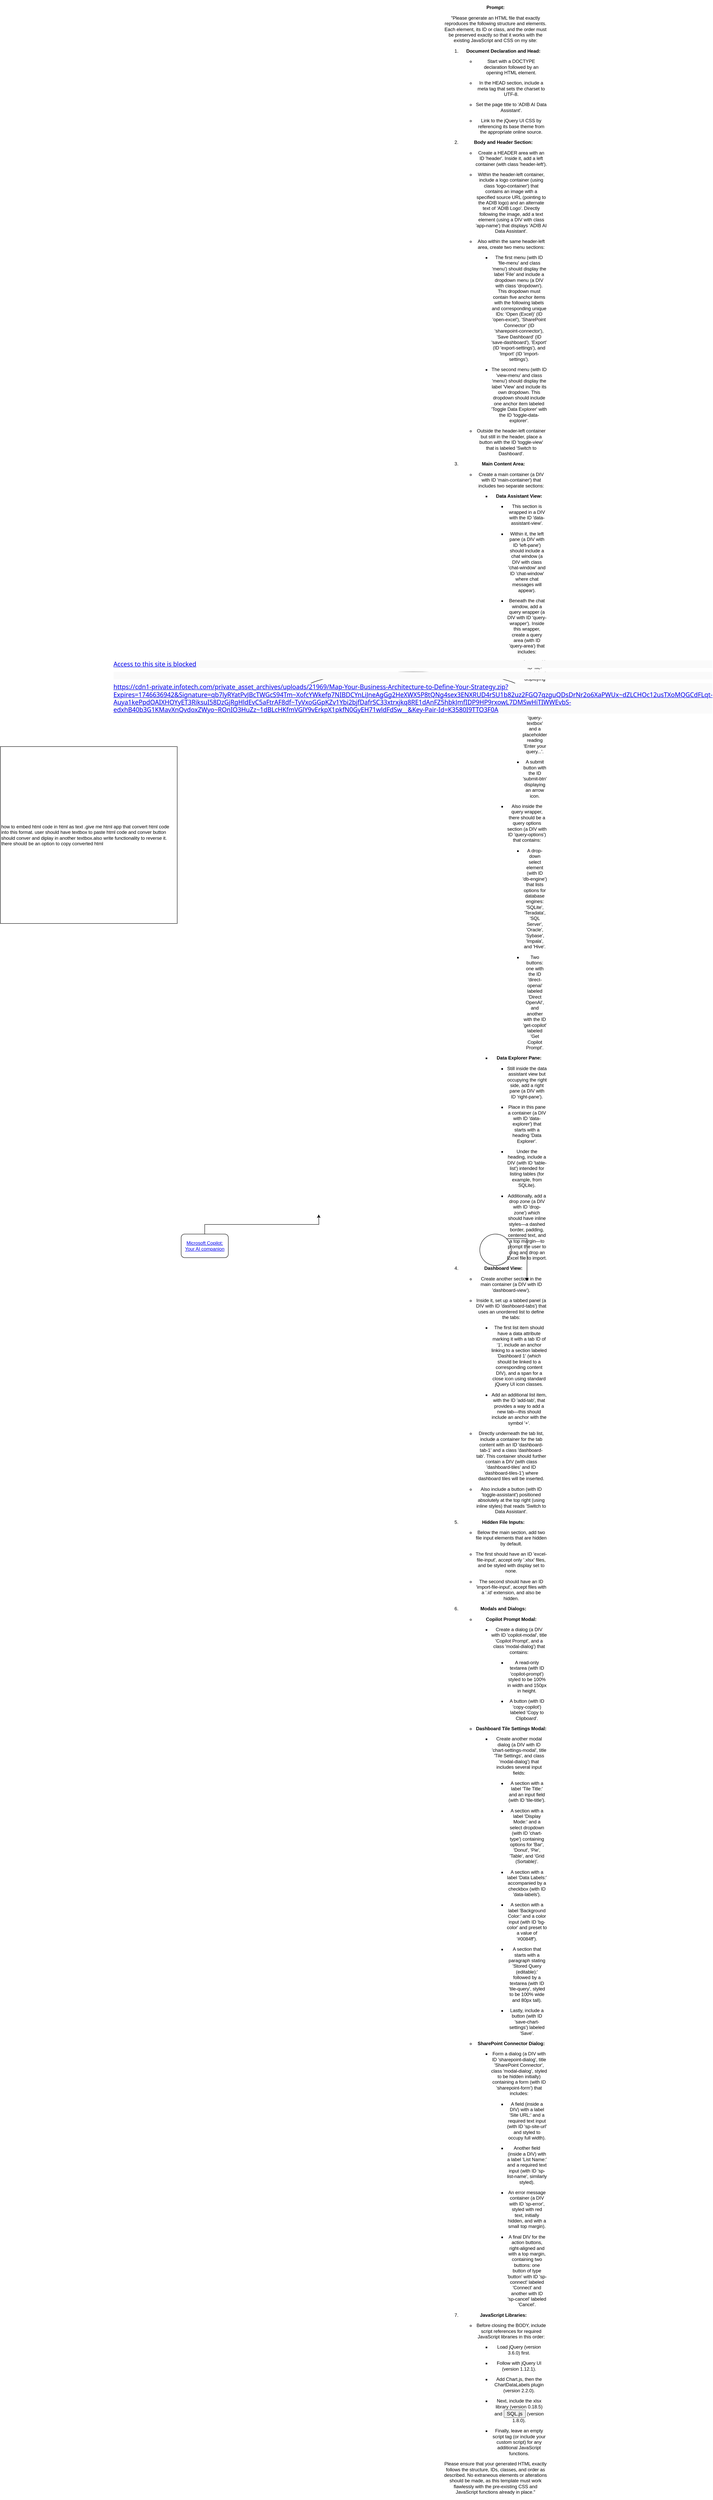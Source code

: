 <mxfile version="27.1.4">
  <diagram name="Page-1" id="GokQLcG7WO0pYvgW-zJp">
    <mxGraphModel dx="3171" dy="4012" grid="1" gridSize="10" guides="1" tooltips="1" connect="1" arrows="1" fold="1" page="1" pageScale="1" pageWidth="850" pageHeight="1100" math="0" shadow="0">
      <root>
        <mxCell id="0" />
        <mxCell id="1" parent="0" />
        <mxCell id="mDrpf2TN0rHwM7id590o-1" style="edgeStyle=orthogonalEdgeStyle;rounded=0;orthogonalLoop=1;jettySize=auto;html=1;exitX=0.5;exitY=0;exitDx=0;exitDy=0;" parent="1" source="bzycmvIp5_qkG32QMUx3-1" edge="1">
          <mxGeometry relative="1" as="geometry">
            <mxPoint x="-220" y="180" as="targetPoint" />
          </mxGeometry>
        </mxCell>
        <mxCell id="bzycmvIp5_qkG32QMUx3-1" value="&lt;a href=&quot;https://copilot.microsoft.com/chats/RHDPdBvyvpDGnnrWRSW6V&quot;&gt;Microsoft Copilot: Your AI companion&lt;/a&gt;" style="rounded=1;whiteSpace=wrap;html=1;" parent="1" vertex="1">
          <mxGeometry x="-570" y="230" width="120" height="60" as="geometry" />
        </mxCell>
        <mxCell id="bzycmvIp5_qkG32QMUx3-6" style="edgeStyle=orthogonalEdgeStyle;rounded=0;orthogonalLoop=1;jettySize=auto;html=1;exitX=1;exitY=0;exitDx=0;exitDy=0;" parent="1" source="bzycmvIp5_qkG32QMUx3-2" edge="1">
          <mxGeometry relative="1" as="geometry">
            <mxPoint x="310" y="350" as="targetPoint" />
          </mxGeometry>
        </mxCell>
        <mxCell id="bzycmvIp5_qkG32QMUx3-2" value="&lt;p&gt;&lt;strong&gt;Prompt:&lt;/strong&gt;&lt;/p&gt;&lt;p&gt;&quot;Please generate an HTML file that exactly reproduces the following structure and elements. Each element, its ID or class, and the order must be preserved exactly so that it works with the existing JavaScript and CSS on my site:&lt;/p&gt;&lt;ol start=&quot;1&quot;&gt;&lt;li&gt;&lt;p&gt;&lt;strong&gt;Document Declaration and Head:&lt;/strong&gt;&lt;/p&gt;&lt;ul&gt;&lt;li&gt;&lt;p&gt;Start with a DOCTYPE declaration followed by an opening HTML element.&lt;/p&gt;&lt;/li&gt;&lt;li&gt;&lt;p&gt;In the HEAD section, include a meta tag that sets the charset to UTF-8.&lt;/p&gt;&lt;/li&gt;&lt;li&gt;&lt;p&gt;Set the page title to &#39;ADIB AI Data Assistant&#39;.&lt;/p&gt;&lt;/li&gt;&lt;li&gt;&lt;p&gt;Link to the jQuery UI CSS by referencing its base theme from the appropriate online source.&lt;/p&gt;&lt;/li&gt;&lt;/ul&gt;&lt;/li&gt;&lt;li&gt;&lt;p&gt;&lt;strong&gt;Body and Header Section:&lt;/strong&gt;&lt;/p&gt;&lt;ul&gt;&lt;li&gt;&lt;p&gt;Create a HEADER area with an ID &#39;header&#39;. Inside it, add a left container (with class &#39;header-left&#39;).&lt;/p&gt;&lt;/li&gt;&lt;li&gt;&lt;p&gt;Within the header-left container, include a logo container (using class &#39;logo-container&#39;) that contains an image with a specified source URL (pointing to the ADIB logo) and an alternate text of &#39;ADIB Logo&#39;. Directly following the image, add a text element (using a DIV with class &#39;app-name&#39;) that displays &#39;ADIB AI Data Assistant&#39;.&lt;/p&gt;&lt;/li&gt;&lt;li&gt;&lt;p&gt;Also within the same header-left area, create two menu sections:&lt;/p&gt;&lt;ul&gt;&lt;li&gt;&lt;p&gt;The first menu (with ID &#39;file-menu&#39; and class &#39;menu&#39;) should display the label &#39;File&#39; and include a dropdown menu (a DIV with class &#39;dropdown&#39;). This dropdown must contain five anchor items with the following labels and corresponding unique IDs: &#39;Open (Excel)&#39; (ID &#39;open-excel&#39;), &#39;SharePoint Connector&#39; (ID &#39;sharepoint-connector&#39;), &#39;Save Dashboard&#39; (ID &#39;save-dashboard&#39;), &#39;Export&#39; (ID &#39;export-settings&#39;), and &#39;Import&#39; (ID &#39;import-settings&#39;).&lt;/p&gt;&lt;/li&gt;&lt;li&gt;&lt;p&gt;The second menu (with ID &#39;view-menu&#39; and class &#39;menu&#39;) should display the label &#39;View&#39; and include its own dropdown. This dropdown should include one anchor item labeled &#39;Toggle Data Explorer&#39; with the ID &#39;toggle-data-explorer&#39;.&lt;/p&gt;&lt;/li&gt;&lt;/ul&gt;&lt;/li&gt;&lt;li&gt;&lt;p&gt;Outside the header-left container but still in the header, place a button with the ID &#39;toggle-view&#39; that is labeled &#39;Switch to Dashboard&#39;.&lt;/p&gt;&lt;/li&gt;&lt;/ul&gt;&lt;/li&gt;&lt;li&gt;&lt;p&gt;&lt;strong&gt;Main Content Area:&lt;/strong&gt;&lt;/p&gt;&lt;ul&gt;&lt;li&gt;&lt;p&gt;Create a main container (a DIV with ID &#39;main-container&#39;) that includes two separate sections:&lt;/p&gt;&lt;ul&gt;&lt;li&gt;&lt;p&gt;&lt;strong&gt;Data Assistant View:&lt;/strong&gt;&lt;/p&gt;&lt;ul&gt;&lt;li&gt;&lt;p&gt;This section is wrapped in a DIV with the ID &#39;data-assistant-view&#39;.&lt;/p&gt;&lt;/li&gt;&lt;li&gt;&lt;p&gt;Within it, the left pane (a DIV with ID &#39;left-pane&#39;) should include a chat window (a DIV with class &#39;chat-window&#39; and ID &#39;chat-window&#39; where chat messages will appear).&lt;/p&gt;&lt;/li&gt;&lt;li&gt;&lt;p&gt;Beneath the chat window, add a query wrapper (a DIV with ID &#39;query-wrapper&#39;). Inside this wrapper, create a query area (with ID &#39;query-area&#39;) that includes:&lt;/p&gt;&lt;ul&gt;&lt;li&gt;&lt;p&gt;A span with ID &#39;file-attach-btn&#39; displaying an attachment icon.&lt;/p&gt;&lt;/li&gt;&lt;li&gt;&lt;p&gt;A textarea with the ID &#39;query-textbox&#39; and a placeholder reading &#39;Enter your query...&#39;.&lt;/p&gt;&lt;/li&gt;&lt;li&gt;&lt;p&gt;A submit button with the ID &#39;submit-btn&#39; displaying an arrow icon.&lt;/p&gt;&lt;/li&gt;&lt;/ul&gt;&lt;/li&gt;&lt;li&gt;&lt;p&gt;Also inside the query wrapper, there should be a query options section (a DIV with ID &#39;query-options&#39;) that contains:&lt;/p&gt;&lt;ul&gt;&lt;li&gt;&lt;p&gt;A drop-down select element (with ID &#39;db-engine&#39;) that lists options for database engines: &#39;SQLite&#39;, &#39;Teradata&#39;, &#39;SQL Server&#39;, &#39;Oracle&#39;, &#39;Sybase&#39;, &#39;Impala&#39;, and &#39;Hive&#39;.&lt;/p&gt;&lt;/li&gt;&lt;li&gt;&lt;p&gt;Two buttons: one with the ID &#39;direct-openai&#39; labeled &#39;Direct OpenAI&#39;, and another with the ID &#39;get-copilot&#39; labeled &#39;Get Copilot Prompt&#39;.&lt;/p&gt;&lt;/li&gt;&lt;/ul&gt;&lt;/li&gt;&lt;/ul&gt;&lt;/li&gt;&lt;li&gt;&lt;p&gt;&lt;strong&gt;Data Explorer Pane:&lt;/strong&gt;&lt;/p&gt;&lt;ul&gt;&lt;li&gt;&lt;p&gt;Still inside the data assistant view but occupying the right side, add a right pane (a DIV with ID &#39;right-pane&#39;).&lt;/p&gt;&lt;/li&gt;&lt;li&gt;&lt;p&gt;Place in this pane a container (a DIV with ID &#39;data-explorer&#39;) that starts with a heading &#39;Data Explorer&#39;.&lt;/p&gt;&lt;/li&gt;&lt;li&gt;&lt;p&gt;Under the heading, include a DIV (with ID &#39;table-list&#39;) intended for listing tables (for example, from SQLite).&lt;/p&gt;&lt;/li&gt;&lt;li&gt;&lt;p&gt;Additionally, add a drop zone (a DIV with ID &#39;drop-zone&#39;) which should have inline styles—a dashed border, padding, centered text, and a top margin—to prompt the user to drag and drop an Excel file to import.&lt;/p&gt;&lt;/li&gt;&lt;/ul&gt;&lt;/li&gt;&lt;/ul&gt;&lt;/li&gt;&lt;/ul&gt;&lt;/li&gt;&lt;li&gt;&lt;p&gt;&lt;strong&gt;Dashboard View:&lt;/strong&gt;&lt;/p&gt;&lt;ul&gt;&lt;li&gt;&lt;p&gt;Create another section in the main container (a DIV with ID &#39;dashboard-view&#39;).&lt;/p&gt;&lt;/li&gt;&lt;li&gt;&lt;p&gt;Inside it, set up a tabbed panel (a DIV with ID &#39;dashboard-tabs&#39;) that uses an unordered list to define the tabs:&lt;/p&gt;&lt;ul&gt;&lt;li&gt;&lt;p&gt;The first list item should have a data attribute marking it with a tab ID of ‘1’, include an anchor linking to a section labeled &#39;Dashboard 1&#39; (which should be linked to a corresponding content DIV), and a span for a close icon using standard jQuery UI icon classes.&lt;/p&gt;&lt;/li&gt;&lt;li&gt;&lt;p&gt;Add an additional list item, with the ID &#39;add-tab&#39;, that provides a way to add a new tab—this should include an anchor with the symbol &#39;+&#39;.&lt;/p&gt;&lt;/li&gt;&lt;/ul&gt;&lt;/li&gt;&lt;li&gt;&lt;p&gt;Directly underneath the tab list, include a container for the tab content with an ID &#39;dashboard-tab-1&#39; and a class &#39;dashboard-tab&#39;. This container should further contain a DIV (with class &#39;dashboard-tiles&#39; and ID &#39;dashboard-tiles-1&#39;) where dashboard tiles will be inserted.&lt;/p&gt;&lt;/li&gt;&lt;li&gt;&lt;p&gt;Also include a button (with ID &#39;toggle-assistant&#39;) positioned absolutely at the top right (using inline styles) that reads &#39;Switch to Data Assistant&#39;.&lt;/p&gt;&lt;/li&gt;&lt;/ul&gt;&lt;/li&gt;&lt;li&gt;&lt;p&gt;&lt;strong&gt;Hidden File Inputs:&lt;/strong&gt;&lt;/p&gt;&lt;ul&gt;&lt;li&gt;&lt;p&gt;Below the main section, add two file input elements that are hidden by default.&lt;/p&gt;&lt;/li&gt;&lt;li&gt;&lt;p&gt;The first should have an ID &#39;excel-file-input&#39;, accept only &#39;.xlsx&#39; files, and be styled with display set to none.&lt;/p&gt;&lt;/li&gt;&lt;li&gt;&lt;p&gt;The second should have an ID &#39;import-file-input&#39;, accept files with a &#39;.id&#39; extension, and also be hidden.&lt;/p&gt;&lt;/li&gt;&lt;/ul&gt;&lt;/li&gt;&lt;li&gt;&lt;p&gt;&lt;strong&gt;Modals and Dialogs:&lt;/strong&gt;&lt;/p&gt;&lt;ul&gt;&lt;li&gt;&lt;p&gt;&lt;strong&gt;Copilot Prompt Modal:&lt;/strong&gt;&lt;/p&gt;&lt;ul&gt;&lt;li&gt;&lt;p&gt;Create a dialog (a DIV with ID &#39;copilot-modal&#39;, title &#39;Copilot Prompt&#39;, and a class &#39;modal-dialog&#39;) that contains:&lt;/p&gt;&lt;ul&gt;&lt;li&gt;&lt;p&gt;A read-only textarea (with ID &#39;copilot-prompt&#39;) styled to be 100% in width and 150px in height.&lt;/p&gt;&lt;/li&gt;&lt;li&gt;&lt;p&gt;A button (with ID &#39;copy-copilot&#39;) labeled &#39;Copy to Clipboard&#39;.&lt;/p&gt;&lt;/li&gt;&lt;/ul&gt;&lt;/li&gt;&lt;/ul&gt;&lt;/li&gt;&lt;li&gt;&lt;p&gt;&lt;strong&gt;Dashboard Tile Settings Modal:&lt;/strong&gt;&lt;/p&gt;&lt;ul&gt;&lt;li&gt;&lt;p&gt;Create another modal dialog (a DIV with ID &#39;chart-settings-modal&#39;, title &#39;Tile Settings&#39;, and class &#39;modal-dialog&#39;) that includes several input fields:&lt;/p&gt;&lt;ul&gt;&lt;li&gt;&lt;p&gt;A section with a label &#39;Tile Title:&#39; and an input field (with ID &#39;tile-title&#39;).&lt;/p&gt;&lt;/li&gt;&lt;li&gt;&lt;p&gt;A section with a label &#39;Display Mode:&#39; and a select dropdown (with ID &#39;chart-type&#39;) containing options for &#39;Bar&#39;, &#39;Donut&#39;, &#39;Pie&#39;, &#39;Table&#39;, and &#39;Grid (Sortable)&#39;.&lt;/p&gt;&lt;/li&gt;&lt;li&gt;&lt;p&gt;A section with a label &#39;Data Labels:&#39; accompanied by a checkbox (with ID &#39;data-labels&#39;).&lt;/p&gt;&lt;/li&gt;&lt;li&gt;&lt;p&gt;A section with a label &#39;Background Color:&#39; and a color input (with ID &#39;bg-color&#39; and preset to a value of &#39;#0084ff&#39;).&lt;/p&gt;&lt;/li&gt;&lt;li&gt;&lt;p&gt;A section that starts with a paragraph stating &#39;Stored Query (editable):&#39; followed by a textarea (with ID &#39;tile-query&#39;, styled to be 100% wide and 80px tall).&lt;/p&gt;&lt;/li&gt;&lt;li&gt;&lt;p&gt;Lastly, include a button (with ID &#39;save-chart-settings&#39;) labeled &#39;Save&#39;.&lt;/p&gt;&lt;/li&gt;&lt;/ul&gt;&lt;/li&gt;&lt;/ul&gt;&lt;/li&gt;&lt;li&gt;&lt;p&gt;&lt;strong&gt;SharePoint Connector Dialog:&lt;/strong&gt;&lt;/p&gt;&lt;ul&gt;&lt;li&gt;&lt;p&gt;Form a dialog (a DIV with ID &#39;sharepoint-dialog&#39;, title &#39;SharePoint Connector&#39;, class &#39;modal-dialog&#39;, styled to be hidden initially) containing a form (with ID &#39;sharepoint-form&#39;) that includes:&lt;/p&gt;&lt;ul&gt;&lt;li&gt;&lt;p&gt;A field (inside a DIV) with a label &#39;Site URL:&#39; and a required text input (with ID &#39;sp-site-url&#39; and styled to occupy full width).&lt;/p&gt;&lt;/li&gt;&lt;li&gt;&lt;p&gt;Another field (inside a DIV) with a label &#39;List Name:&#39; and a required text input (with ID &#39;sp-list-name&#39;, similarly styled).&lt;/p&gt;&lt;/li&gt;&lt;li&gt;&lt;p&gt;An error message container (a DIV with ID &#39;sp-error&#39;, styled with red text, initially hidden, and with a small top margin).&lt;/p&gt;&lt;/li&gt;&lt;li&gt;&lt;p&gt;A final DIV for the action buttons, right-aligned and with a top margin, containing two buttons: one button of type &#39;button&#39; with ID &#39;sp-connect&#39; labeled &#39;Connect&#39; and another with ID &#39;sp-cancel&#39; labeled &#39;Cancel&#39;.&lt;/p&gt;&lt;/li&gt;&lt;/ul&gt;&lt;/li&gt;&lt;/ul&gt;&lt;/li&gt;&lt;/ul&gt;&lt;/li&gt;&lt;li&gt;&lt;p&gt;&lt;strong&gt;JavaScript Libraries:&lt;/strong&gt;&lt;/p&gt;&lt;ul&gt;&lt;li&gt;&lt;p&gt;Before closing the BODY, include script references for required JavaScript libraries in this order:&lt;/p&gt;&lt;ul&gt;&lt;li&gt;&lt;p&gt;Load jQuery (version 3.6.0) first.&lt;/p&gt;&lt;/li&gt;&lt;li&gt;&lt;p&gt;Follow with jQuery UI (version 1.12.1).&lt;/p&gt;&lt;/li&gt;&lt;li&gt;&lt;p&gt;Add Chart.js, then the ChartDataLabels plugin (version 2.2.0).&lt;/p&gt;&lt;/li&gt;&lt;li&gt;&lt;p&gt;Next, include the xlsx library (version 0.18.5) and &lt;button data-url=&quot;https://SQL.js&quot; type=&quot;button&quot;&gt;SQL.js &lt;/button&gt; (version 1.8.0).&lt;/p&gt;&lt;/li&gt;&lt;li&gt;&lt;p&gt;Finally, leave an empty script tag (or include your custom script) for any additional JavaScript functions.&lt;/p&gt;&lt;/li&gt;&lt;/ul&gt;&lt;/li&gt;&lt;/ul&gt;&lt;/li&gt;&lt;/ol&gt;&lt;p&gt;Please ensure that your generated HTML exactly follows the structure, IDs, classes, and order as described. No extraneous elements or alterations should be made, as this template must work flawlessly with the pre-existing CSS and JavaScript functions already in place.&quot;&lt;/p&gt;" style="ellipse;whiteSpace=wrap;html=1;aspect=fixed;" parent="1" vertex="1">
          <mxGeometry x="190" y="230" width="80" height="80" as="geometry" />
        </mxCell>
        <mxCell id="bzycmvIp5_qkG32QMUx3-4" value="&lt;p style=&quot;overflow-wrap: break-word; margin: 6px 0px 10px; max-width: none; color: rgb(66, 66, 66); font-family: &amp;quot;Segoe Sans&amp;quot;, &amp;quot;Segoe UI&amp;quot;, &amp;quot;Segoe UI Web (West European)&amp;quot;, -apple-system, BlinkMacSystemFont, Roboto, &amp;quot;Helvetica Neue&amp;quot;, sans-serif; font-size: 16px; text-align: start; background-color: rgb(250, 250, 250);&quot;&gt;&lt;a href=&quot;https://cdn1-private.infotech.com/private_asset_archives/uploads/21969/Map-Your-Business-Architecture-to-Define-Your-Strategy.zip?Expires=1746636942&amp;amp;Signature=qb7lyRYatPvJBcTWGcS94Tm~XofcYWkefp7NIBDCYnLiJneAgGg2HeXWX5P8tQNg4sex3ENXRUD4rSU1b82uz2FGQ7qzguQDsDrNr2o6XaPWUx~dZLCHOc12usTXoMQGCdFLqt-Auya1kePpdOAIXHOYyET3RiksuI58DzGjRgHldEvC5aFtrAF8df~TyVxoGGpKZv1Ybi2bjfDafrSC33xtrxjkq8RE1dAnFZ5hbkJmfIDP9HP9rxowL7DMSwHiTIWWEvbS-edxhB40b3G1KMavXnQvdoxZWyo~ROnIO3HuZz~1dBLcHKfmVGlY9vErkpX1pkfN0GyEH71wldFdSw__&amp;amp;Key-Pair-Id=K3580I9TTO3F0A&quot;&gt;Access to this site is blocked&lt;/a&gt;&lt;/p&gt;&lt;p style=&quot;overflow-wrap: break-word; margin: 6px 0px 10px; max-width: none; color: rgb(66, 66, 66); font-family: &amp;quot;Segoe Sans&amp;quot;, &amp;quot;Segoe UI&amp;quot;, &amp;quot;Segoe UI Web (West European)&amp;quot;, -apple-system, BlinkMacSystemFont, Roboto, &amp;quot;Helvetica Neue&amp;quot;, sans-serif; font-size: 16px; text-align: start; background-color: rgb(250, 250, 250);&quot;&gt;&lt;br&gt;&lt;/p&gt;&lt;p style=&quot;overflow-wrap: break-word; margin: 6px 0px 10px; max-width: none; color: rgb(66, 66, 66); font-family: &amp;quot;Segoe Sans&amp;quot;, &amp;quot;Segoe UI&amp;quot;, &amp;quot;Segoe UI Web (West European)&amp;quot;, -apple-system, BlinkMacSystemFont, Roboto, &amp;quot;Helvetica Neue&amp;quot;, sans-serif; font-size: 16px; text-align: start; background-color: rgb(250, 250, 250);&quot;&gt;&lt;a href=&quot;https://cdn1-private.infotech.com/private_asset_archives/uploads/21969/Map-Your-Business-Architecture-to-Define-Your-Strategy.zip?Expires=1746636942&amp;amp;Signature=qb7lyRYatPvJBcTWGcS94Tm~XofcYWkefp7NIBDCYnLiJneAgGg2HeXWX5P8tQNg4sex3ENXRUD4rSU1b82uz2FGQ7qzguQDsDrNr2o6XaPWUx~dZLCHOc12usTXoMQGCdFLqt-Auya1kePpdOAIXHOYyET3RiksuI58DzGjRgHldEvC5aFtrAF8df~TyVxoGGpKZv1Ybi2bjfDafrSC33xtrxjkq8RE1dAnFZ5hbkJmfIDP9HP9rxowL7DMSwHiTIWWEvbS-edxhB40b3G1KMavXnQvdoxZWyo~ROnIO3HuZz~1dBLcHKfmVGlY9vErkpX1pkfN0GyEH71wldFdSw__&amp;amp;Key-Pair-Id=K3580I9TTO3F0A&quot;&gt;https://cdn1-private.infotech.com/private_asset_archives/uploads/21969/Map-Your-Business-Architecture-to-Define-Your-Strategy.zip?Expires=1746636942&amp;amp;Signature=qb7lyRYatPvJBcTWGcS94Tm~XofcYWkefp7NIBDCYnLiJneAgGg2HeXWX5P8tQNg4sex3ENXRUD4rSU1b82uz2FGQ7qzguQDsDrNr2o6XaPWUx~dZLCHOc12usTXoMQGCdFLqt-Auya1kePpdOAIXHOYyET3RiksuI58DzGjRgHldEvC5aFtrAF8df~TyVxoGGpKZv1Ybi2bjfDafrSC33xtrxjkq8RE1dAnFZ5hbkJmfIDP9HP9rxowL7DMSwHiTIWWEvbS-edxhB40b3G1KMavXnQvdoxZWyo~ROnIO3HuZz~1dBLcHKfmVGlY9vErkpX1pkfN0GyEH71wldFdSw__&amp;amp;Key-Pair-Id=K3580I9TTO3F0A&lt;/a&gt;&lt;/p&gt;" style="ellipse;whiteSpace=wrap;html=1;" parent="1" vertex="1">
          <mxGeometry x="-250" y="-1200" width="540" height="80" as="geometry" />
        </mxCell>
        <UserObject label="&lt;div&gt;&lt;div role=&quot;article&quot; tabindex=&quot;0&quot; aria-labelledby=&quot;NnMhsxXhJ4JxKkQdHDMvo-user-message&quot; id=&quot;NnMhsxXhJ4JxKkQdHDMvo-user-message&quot; data-tabster=&quot;{&amp;quot;groupper&amp;quot;:{&amp;quot;tabbability&amp;quot;:2},&amp;quot;focusable&amp;quot;:{}}&quot;&gt;&lt;div data-content=&quot;user-message&quot;&gt;how to embed html code in html as text .give me html app that convert html code into this format. user should have textbox to paste html code and conver button should conver and diplay in another textbox.also write functionality to reverse it. there should be an option to copy converted html&lt;/div&gt;&lt;/div&gt;&lt;i aria-hidden=&quot;true&quot; data-tabster-dummy=&quot;&quot; role=&quot;none&quot; tabindex=&quot;0&quot;&gt;&lt;/i&gt;&lt;/div&gt;" id="mDrpf2TN0rHwM7id590o-3">
          <mxCell style="whiteSpace=wrap;html=1;aspect=fixed;align=left;" parent="1" vertex="1">
            <mxGeometry x="-1030" y="-1010" width="450" height="450" as="geometry" />
          </mxCell>
        </UserObject>
      </root>
    </mxGraphModel>
  </diagram>
</mxfile>
